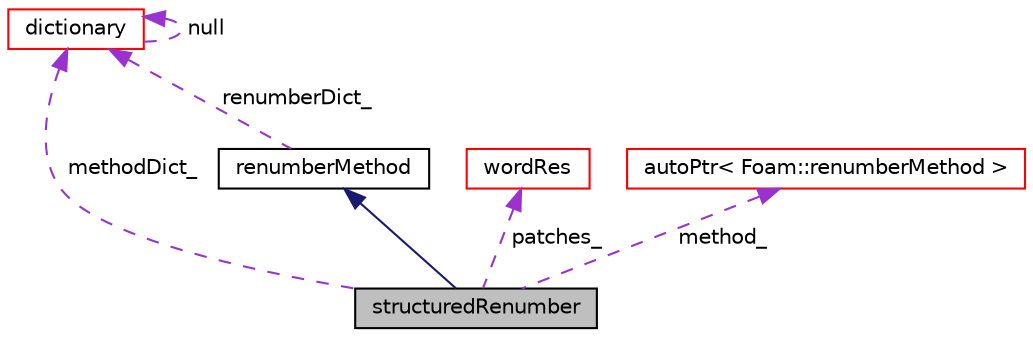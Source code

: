 digraph "structuredRenumber"
{
  bgcolor="transparent";
  edge [fontname="Helvetica",fontsize="10",labelfontname="Helvetica",labelfontsize="10"];
  node [fontname="Helvetica",fontsize="10",shape=record];
  Node1 [label="structuredRenumber",height=0.2,width=0.4,color="black", fillcolor="grey75", style="filled" fontcolor="black"];
  Node2 -> Node1 [dir="back",color="midnightblue",fontsize="10",style="solid",fontname="Helvetica"];
  Node2 [label="renumberMethod",height=0.2,width=0.4,color="black",URL="$classFoam_1_1renumberMethod.html",tooltip="Abstract base class for renumbering. "];
  Node3 -> Node2 [dir="back",color="darkorchid3",fontsize="10",style="dashed",label=" renumberDict_" ,fontname="Helvetica"];
  Node3 [label="dictionary",height=0.2,width=0.4,color="red",URL="$classFoam_1_1dictionary.html",tooltip="A list of keyword definitions, which are a keyword followed by a number of values (eg..."];
  Node3 -> Node3 [dir="back",color="darkorchid3",fontsize="10",style="dashed",label=" null" ,fontname="Helvetica"];
  Node4 -> Node1 [dir="back",color="darkorchid3",fontsize="10",style="dashed",label=" patches_" ,fontname="Helvetica"];
  Node4 [label="wordRes",height=0.2,width=0.4,color="red",URL="$classFoam_1_1wordRes.html",tooltip="A List of wordRe with additional matching capabilities. "];
  Node3 -> Node1 [dir="back",color="darkorchid3",fontsize="10",style="dashed",label=" methodDict_" ,fontname="Helvetica"];
  Node5 -> Node1 [dir="back",color="darkorchid3",fontsize="10",style="dashed",label=" method_" ,fontname="Helvetica"];
  Node5 [label="autoPtr\< Foam::renumberMethod \>",height=0.2,width=0.4,color="red",URL="$classFoam_1_1autoPtr.html"];
}
